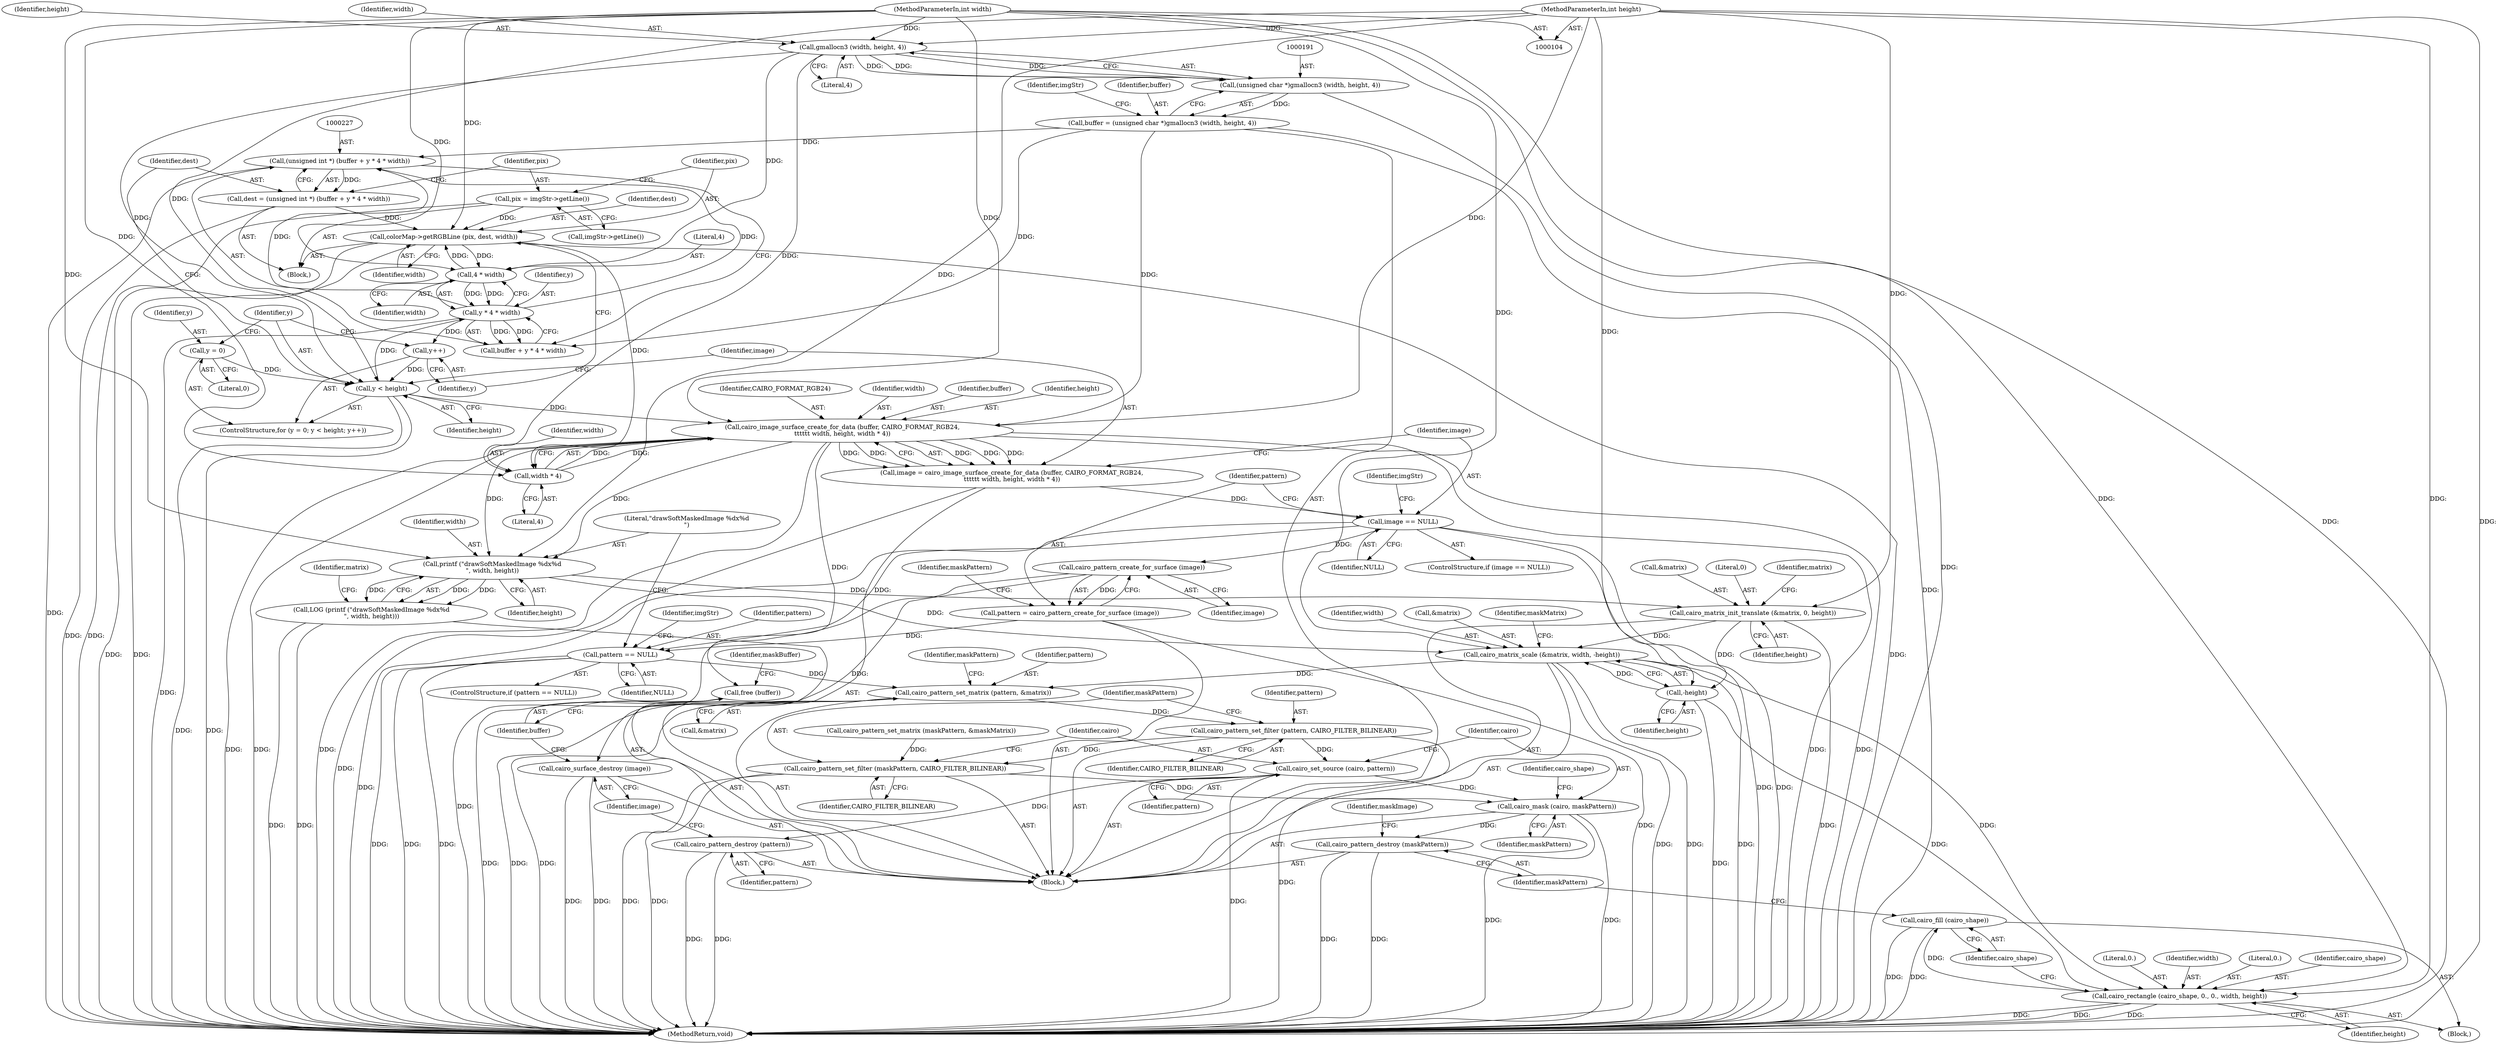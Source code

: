 digraph "0_poppler_7b2d314a61fd0e12f47c62996cb49ec0d1ba747a_3@API" {
"1000244" [label="(Call,cairo_image_surface_create_for_data (buffer, CAIRO_FORMAT_RGB24,\n\t\t\t\t\t\t width, height, width * 4))"];
"1000188" [label="(Call,buffer = (unsigned char *)gmallocn3 (width, height, 4))"];
"1000190" [label="(Call,(unsigned char *)gmallocn3 (width, height, 4))"];
"1000192" [label="(Call,gmallocn3 (width, height, 4))"];
"1000108" [label="(MethodParameterIn,int width)"];
"1000109" [label="(MethodParameterIn,int height)"];
"1000249" [label="(Call,width * 4)"];
"1000238" [label="(Call,colorMap->getRGBLine (pix, dest, width))"];
"1000235" [label="(Call,pix = imgStr->getLine())"];
"1000224" [label="(Call,dest = (unsigned int *) (buffer + y * 4 * width))"];
"1000226" [label="(Call,(unsigned int *) (buffer + y * 4 * width))"];
"1000230" [label="(Call,y * 4 * width)"];
"1000218" [label="(Call,y < height)"];
"1000215" [label="(Call,y = 0)"];
"1000221" [label="(Call,y++)"];
"1000232" [label="(Call,4 * width)"];
"1000242" [label="(Call,image = cairo_image_surface_create_for_data (buffer, CAIRO_FORMAT_RGB24,\n\t\t\t\t\t\t width, height, width * 4))"];
"1000253" [label="(Call,image == NULL)"];
"1000262" [label="(Call,cairo_pattern_create_for_surface (image))"];
"1000260" [label="(Call,pattern = cairo_pattern_create_for_surface (image))"];
"1000269" [label="(Call,pattern == NULL)"];
"1000303" [label="(Call,cairo_pattern_set_matrix (pattern, &matrix))"];
"1000311" [label="(Call,cairo_pattern_set_filter (pattern, CAIRO_FILTER_BILINEAR))"];
"1000314" [label="(Call,cairo_pattern_set_filter (maskPattern, CAIRO_FILTER_BILINEAR))"];
"1000320" [label="(Call,cairo_mask (cairo, maskPattern))"];
"1000334" [label="(Call,cairo_pattern_destroy (maskPattern))"];
"1000317" [label="(Call,cairo_set_source (cairo, pattern))"];
"1000338" [label="(Call,cairo_pattern_destroy (pattern))"];
"1000340" [label="(Call,cairo_surface_destroy (image))"];
"1000277" [label="(Call,printf (\"drawSoftMaskedImage %dx%d\n\", width, height))"];
"1000276" [label="(Call,LOG (printf (\"drawSoftMaskedImage %dx%d\n\", width, height)))"];
"1000281" [label="(Call,cairo_matrix_init_translate (&matrix, 0, height))"];
"1000286" [label="(Call,cairo_matrix_scale (&matrix, width, -height))"];
"1000326" [label="(Call,cairo_rectangle (cairo_shape, 0., 0., width, height))"];
"1000332" [label="(Call,cairo_fill (cairo_shape))"];
"1000290" [label="(Call,-height)"];
"1000342" [label="(Call,free (buffer))"];
"1000342" [label="(Call,free (buffer))"];
"1000343" [label="(Identifier,buffer)"];
"1000250" [label="(Identifier,width)"];
"1000277" [label="(Call,printf (\"drawSoftMaskedImage %dx%d\n\", width, height))"];
"1000288" [label="(Identifier,matrix)"];
"1000282" [label="(Call,&matrix)"];
"1000333" [label="(Identifier,cairo_shape)"];
"1000276" [label="(Call,LOG (printf (\"drawSoftMaskedImage %dx%d\n\", width, height)))"];
"1000194" [label="(Identifier,height)"];
"1000325" [label="(Block,)"];
"1000278" [label="(Literal,\"drawSoftMaskedImage %dx%d\n\")"];
"1000294" [label="(Identifier,maskMatrix)"];
"1000197" [label="(Identifier,imgStr)"];
"1000303" [label="(Call,cairo_pattern_set_matrix (pattern, &matrix))"];
"1000216" [label="(Identifier,y)"];
"1000338" [label="(Call,cairo_pattern_destroy (pattern))"];
"1000222" [label="(Identifier,y)"];
"1000236" [label="(Identifier,pix)"];
"1000345" [label="(Identifier,maskBuffer)"];
"1000190" [label="(Call,(unsigned char *)gmallocn3 (width, height, 4))"];
"1000308" [label="(Identifier,maskPattern)"];
"1000260" [label="(Call,pattern = cairo_pattern_create_for_surface (image))"];
"1000193" [label="(Identifier,width)"];
"1000188" [label="(Call,buffer = (unsigned char *)gmallocn3 (width, height, 4))"];
"1000253" [label="(Call,image == NULL)"];
"1000249" [label="(Call,width * 4)"];
"1000334" [label="(Call,cairo_pattern_destroy (maskPattern))"];
"1000217" [label="(Literal,0)"];
"1000234" [label="(Identifier,width)"];
"1000108" [label="(MethodParameterIn,int width)"];
"1000195" [label="(Literal,4)"];
"1000337" [label="(Identifier,maskImage)"];
"1000285" [label="(Identifier,height)"];
"1000238" [label="(Call,colorMap->getRGBLine (pix, dest, width))"];
"1000251" [label="(Literal,4)"];
"1000311" [label="(Call,cairo_pattern_set_filter (pattern, CAIRO_FILTER_BILINEAR))"];
"1000241" [label="(Identifier,width)"];
"1000340" [label="(Call,cairo_surface_destroy (image))"];
"1000232" [label="(Call,4 * width)"];
"1000269" [label="(Call,pattern == NULL)"];
"1000305" [label="(Call,&matrix)"];
"1000214" [label="(ControlStructure,for (y = 0; y < height; y++))"];
"1000189" [label="(Identifier,buffer)"];
"1000261" [label="(Identifier,pattern)"];
"1000233" [label="(Literal,4)"];
"1000265" [label="(Identifier,maskPattern)"];
"1000322" [label="(Identifier,maskPattern)"];
"1000271" [label="(Identifier,NULL)"];
"1000328" [label="(Literal,0.)"];
"1000280" [label="(Identifier,height)"];
"1000231" [label="(Identifier,y)"];
"1000318" [label="(Identifier,cairo)"];
"1000248" [label="(Identifier,height)"];
"1000314" [label="(Call,cairo_pattern_set_filter (maskPattern, CAIRO_FILTER_BILINEAR))"];
"1000268" [label="(ControlStructure,if (pattern == NULL))"];
"1000221" [label="(Call,y++)"];
"1000262" [label="(Call,cairo_pattern_create_for_surface (image))"];
"1000341" [label="(Identifier,image)"];
"1000286" [label="(Call,cairo_matrix_scale (&matrix, width, -height))"];
"1000290" [label="(Call,-height)"];
"1000258" [label="(Identifier,imgStr)"];
"1000246" [label="(Identifier,CAIRO_FORMAT_RGB24)"];
"1000291" [label="(Identifier,height)"];
"1000330" [label="(Identifier,width)"];
"1000220" [label="(Identifier,height)"];
"1000332" [label="(Call,cairo_fill (cairo_shape))"];
"1000263" [label="(Identifier,image)"];
"1000223" [label="(Block,)"];
"1000307" [label="(Call,cairo_pattern_set_matrix (maskPattern, &maskMatrix))"];
"1000320" [label="(Call,cairo_mask (cairo, maskPattern))"];
"1000252" [label="(ControlStructure,if (image == NULL))"];
"1000281" [label="(Call,cairo_matrix_init_translate (&matrix, 0, height))"];
"1000331" [label="(Identifier,height)"];
"1000225" [label="(Identifier,dest)"];
"1000239" [label="(Identifier,pix)"];
"1000289" [label="(Identifier,width)"];
"1000215" [label="(Call,y = 0)"];
"1000219" [label="(Identifier,y)"];
"1000279" [label="(Identifier,width)"];
"1000115" [label="(Block,)"];
"1000287" [label="(Call,&matrix)"];
"1000321" [label="(Identifier,cairo)"];
"1000244" [label="(Call,cairo_image_surface_create_for_data (buffer, CAIRO_FORMAT_RGB24,\n\t\t\t\t\t\t width, height, width * 4))"];
"1000192" [label="(Call,gmallocn3 (width, height, 4))"];
"1000230" [label="(Call,y * 4 * width)"];
"1000242" [label="(Call,image = cairo_image_surface_create_for_data (buffer, CAIRO_FORMAT_RGB24,\n\t\t\t\t\t\t width, height, width * 4))"];
"1000312" [label="(Identifier,pattern)"];
"1000329" [label="(Literal,0.)"];
"1000317" [label="(Call,cairo_set_source (cairo, pattern))"];
"1000274" [label="(Identifier,imgStr)"];
"1000339" [label="(Identifier,pattern)"];
"1000284" [label="(Literal,0)"];
"1000304" [label="(Identifier,pattern)"];
"1000283" [label="(Identifier,matrix)"];
"1000270" [label="(Identifier,pattern)"];
"1000224" [label="(Call,dest = (unsigned int *) (buffer + y * 4 * width))"];
"1000247" [label="(Identifier,width)"];
"1000255" [label="(Identifier,NULL)"];
"1000327" [label="(Identifier,cairo_shape)"];
"1000324" [label="(Identifier,cairo_shape)"];
"1000235" [label="(Call,pix = imgStr->getLine())"];
"1000218" [label="(Call,y < height)"];
"1000228" [label="(Call,buffer + y * 4 * width)"];
"1000348" [label="(MethodReturn,void)"];
"1000326" [label="(Call,cairo_rectangle (cairo_shape, 0., 0., width, height))"];
"1000109" [label="(MethodParameterIn,int height)"];
"1000315" [label="(Identifier,maskPattern)"];
"1000254" [label="(Identifier,image)"];
"1000237" [label="(Call,imgStr->getLine())"];
"1000319" [label="(Identifier,pattern)"];
"1000313" [label="(Identifier,CAIRO_FILTER_BILINEAR)"];
"1000240" [label="(Identifier,dest)"];
"1000245" [label="(Identifier,buffer)"];
"1000335" [label="(Identifier,maskPattern)"];
"1000316" [label="(Identifier,CAIRO_FILTER_BILINEAR)"];
"1000243" [label="(Identifier,image)"];
"1000226" [label="(Call,(unsigned int *) (buffer + y * 4 * width))"];
"1000244" -> "1000242"  [label="AST: "];
"1000244" -> "1000249"  [label="CFG: "];
"1000245" -> "1000244"  [label="AST: "];
"1000246" -> "1000244"  [label="AST: "];
"1000247" -> "1000244"  [label="AST: "];
"1000248" -> "1000244"  [label="AST: "];
"1000249" -> "1000244"  [label="AST: "];
"1000242" -> "1000244"  [label="CFG: "];
"1000244" -> "1000348"  [label="DDG: "];
"1000244" -> "1000348"  [label="DDG: "];
"1000244" -> "1000348"  [label="DDG: "];
"1000244" -> "1000348"  [label="DDG: "];
"1000244" -> "1000348"  [label="DDG: "];
"1000244" -> "1000242"  [label="DDG: "];
"1000244" -> "1000242"  [label="DDG: "];
"1000244" -> "1000242"  [label="DDG: "];
"1000244" -> "1000242"  [label="DDG: "];
"1000244" -> "1000242"  [label="DDG: "];
"1000188" -> "1000244"  [label="DDG: "];
"1000249" -> "1000244"  [label="DDG: "];
"1000249" -> "1000244"  [label="DDG: "];
"1000108" -> "1000244"  [label="DDG: "];
"1000218" -> "1000244"  [label="DDG: "];
"1000109" -> "1000244"  [label="DDG: "];
"1000244" -> "1000277"  [label="DDG: "];
"1000244" -> "1000277"  [label="DDG: "];
"1000244" -> "1000342"  [label="DDG: "];
"1000188" -> "1000115"  [label="AST: "];
"1000188" -> "1000190"  [label="CFG: "];
"1000189" -> "1000188"  [label="AST: "];
"1000190" -> "1000188"  [label="AST: "];
"1000197" -> "1000188"  [label="CFG: "];
"1000188" -> "1000348"  [label="DDG: "];
"1000190" -> "1000188"  [label="DDG: "];
"1000188" -> "1000226"  [label="DDG: "];
"1000188" -> "1000228"  [label="DDG: "];
"1000190" -> "1000192"  [label="CFG: "];
"1000191" -> "1000190"  [label="AST: "];
"1000192" -> "1000190"  [label="AST: "];
"1000190" -> "1000348"  [label="DDG: "];
"1000192" -> "1000190"  [label="DDG: "];
"1000192" -> "1000190"  [label="DDG: "];
"1000192" -> "1000190"  [label="DDG: "];
"1000192" -> "1000195"  [label="CFG: "];
"1000193" -> "1000192"  [label="AST: "];
"1000194" -> "1000192"  [label="AST: "];
"1000195" -> "1000192"  [label="AST: "];
"1000108" -> "1000192"  [label="DDG: "];
"1000109" -> "1000192"  [label="DDG: "];
"1000192" -> "1000218"  [label="DDG: "];
"1000192" -> "1000232"  [label="DDG: "];
"1000192" -> "1000249"  [label="DDG: "];
"1000108" -> "1000104"  [label="AST: "];
"1000108" -> "1000348"  [label="DDG: "];
"1000108" -> "1000232"  [label="DDG: "];
"1000108" -> "1000238"  [label="DDG: "];
"1000108" -> "1000249"  [label="DDG: "];
"1000108" -> "1000277"  [label="DDG: "];
"1000108" -> "1000286"  [label="DDG: "];
"1000108" -> "1000326"  [label="DDG: "];
"1000109" -> "1000104"  [label="AST: "];
"1000109" -> "1000348"  [label="DDG: "];
"1000109" -> "1000218"  [label="DDG: "];
"1000109" -> "1000277"  [label="DDG: "];
"1000109" -> "1000281"  [label="DDG: "];
"1000109" -> "1000290"  [label="DDG: "];
"1000109" -> "1000326"  [label="DDG: "];
"1000249" -> "1000251"  [label="CFG: "];
"1000250" -> "1000249"  [label="AST: "];
"1000251" -> "1000249"  [label="AST: "];
"1000238" -> "1000249"  [label="DDG: "];
"1000238" -> "1000223"  [label="AST: "];
"1000238" -> "1000241"  [label="CFG: "];
"1000239" -> "1000238"  [label="AST: "];
"1000240" -> "1000238"  [label="AST: "];
"1000241" -> "1000238"  [label="AST: "];
"1000222" -> "1000238"  [label="CFG: "];
"1000238" -> "1000348"  [label="DDG: "];
"1000238" -> "1000348"  [label="DDG: "];
"1000238" -> "1000348"  [label="DDG: "];
"1000238" -> "1000232"  [label="DDG: "];
"1000235" -> "1000238"  [label="DDG: "];
"1000224" -> "1000238"  [label="DDG: "];
"1000232" -> "1000238"  [label="DDG: "];
"1000235" -> "1000223"  [label="AST: "];
"1000235" -> "1000237"  [label="CFG: "];
"1000236" -> "1000235"  [label="AST: "];
"1000237" -> "1000235"  [label="AST: "];
"1000239" -> "1000235"  [label="CFG: "];
"1000235" -> "1000348"  [label="DDG: "];
"1000224" -> "1000223"  [label="AST: "];
"1000224" -> "1000226"  [label="CFG: "];
"1000225" -> "1000224"  [label="AST: "];
"1000226" -> "1000224"  [label="AST: "];
"1000236" -> "1000224"  [label="CFG: "];
"1000224" -> "1000348"  [label="DDG: "];
"1000226" -> "1000224"  [label="DDG: "];
"1000226" -> "1000228"  [label="CFG: "];
"1000227" -> "1000226"  [label="AST: "];
"1000228" -> "1000226"  [label="AST: "];
"1000226" -> "1000348"  [label="DDG: "];
"1000230" -> "1000226"  [label="DDG: "];
"1000230" -> "1000226"  [label="DDG: "];
"1000230" -> "1000228"  [label="AST: "];
"1000230" -> "1000232"  [label="CFG: "];
"1000231" -> "1000230"  [label="AST: "];
"1000232" -> "1000230"  [label="AST: "];
"1000228" -> "1000230"  [label="CFG: "];
"1000230" -> "1000348"  [label="DDG: "];
"1000230" -> "1000221"  [label="DDG: "];
"1000230" -> "1000228"  [label="DDG: "];
"1000230" -> "1000228"  [label="DDG: "];
"1000218" -> "1000230"  [label="DDG: "];
"1000232" -> "1000230"  [label="DDG: "];
"1000232" -> "1000230"  [label="DDG: "];
"1000218" -> "1000214"  [label="AST: "];
"1000218" -> "1000220"  [label="CFG: "];
"1000219" -> "1000218"  [label="AST: "];
"1000220" -> "1000218"  [label="AST: "];
"1000225" -> "1000218"  [label="CFG: "];
"1000243" -> "1000218"  [label="CFG: "];
"1000218" -> "1000348"  [label="DDG: "];
"1000218" -> "1000348"  [label="DDG: "];
"1000215" -> "1000218"  [label="DDG: "];
"1000221" -> "1000218"  [label="DDG: "];
"1000215" -> "1000214"  [label="AST: "];
"1000215" -> "1000217"  [label="CFG: "];
"1000216" -> "1000215"  [label="AST: "];
"1000217" -> "1000215"  [label="AST: "];
"1000219" -> "1000215"  [label="CFG: "];
"1000221" -> "1000214"  [label="AST: "];
"1000221" -> "1000222"  [label="CFG: "];
"1000222" -> "1000221"  [label="AST: "];
"1000219" -> "1000221"  [label="CFG: "];
"1000232" -> "1000234"  [label="CFG: "];
"1000233" -> "1000232"  [label="AST: "];
"1000234" -> "1000232"  [label="AST: "];
"1000242" -> "1000115"  [label="AST: "];
"1000243" -> "1000242"  [label="AST: "];
"1000254" -> "1000242"  [label="CFG: "];
"1000242" -> "1000348"  [label="DDG: "];
"1000242" -> "1000253"  [label="DDG: "];
"1000253" -> "1000252"  [label="AST: "];
"1000253" -> "1000255"  [label="CFG: "];
"1000254" -> "1000253"  [label="AST: "];
"1000255" -> "1000253"  [label="AST: "];
"1000258" -> "1000253"  [label="CFG: "];
"1000261" -> "1000253"  [label="CFG: "];
"1000253" -> "1000348"  [label="DDG: "];
"1000253" -> "1000348"  [label="DDG: "];
"1000253" -> "1000348"  [label="DDG: "];
"1000253" -> "1000262"  [label="DDG: "];
"1000253" -> "1000269"  [label="DDG: "];
"1000262" -> "1000260"  [label="AST: "];
"1000262" -> "1000263"  [label="CFG: "];
"1000263" -> "1000262"  [label="AST: "];
"1000260" -> "1000262"  [label="CFG: "];
"1000262" -> "1000348"  [label="DDG: "];
"1000262" -> "1000260"  [label="DDG: "];
"1000262" -> "1000340"  [label="DDG: "];
"1000260" -> "1000115"  [label="AST: "];
"1000261" -> "1000260"  [label="AST: "];
"1000265" -> "1000260"  [label="CFG: "];
"1000260" -> "1000348"  [label="DDG: "];
"1000260" -> "1000269"  [label="DDG: "];
"1000269" -> "1000268"  [label="AST: "];
"1000269" -> "1000271"  [label="CFG: "];
"1000270" -> "1000269"  [label="AST: "];
"1000271" -> "1000269"  [label="AST: "];
"1000274" -> "1000269"  [label="CFG: "];
"1000278" -> "1000269"  [label="CFG: "];
"1000269" -> "1000348"  [label="DDG: "];
"1000269" -> "1000348"  [label="DDG: "];
"1000269" -> "1000348"  [label="DDG: "];
"1000269" -> "1000303"  [label="DDG: "];
"1000303" -> "1000115"  [label="AST: "];
"1000303" -> "1000305"  [label="CFG: "];
"1000304" -> "1000303"  [label="AST: "];
"1000305" -> "1000303"  [label="AST: "];
"1000308" -> "1000303"  [label="CFG: "];
"1000303" -> "1000348"  [label="DDG: "];
"1000303" -> "1000348"  [label="DDG: "];
"1000286" -> "1000303"  [label="DDG: "];
"1000303" -> "1000311"  [label="DDG: "];
"1000311" -> "1000115"  [label="AST: "];
"1000311" -> "1000313"  [label="CFG: "];
"1000312" -> "1000311"  [label="AST: "];
"1000313" -> "1000311"  [label="AST: "];
"1000315" -> "1000311"  [label="CFG: "];
"1000311" -> "1000348"  [label="DDG: "];
"1000311" -> "1000314"  [label="DDG: "];
"1000311" -> "1000317"  [label="DDG: "];
"1000314" -> "1000115"  [label="AST: "];
"1000314" -> "1000316"  [label="CFG: "];
"1000315" -> "1000314"  [label="AST: "];
"1000316" -> "1000314"  [label="AST: "];
"1000318" -> "1000314"  [label="CFG: "];
"1000314" -> "1000348"  [label="DDG: "];
"1000314" -> "1000348"  [label="DDG: "];
"1000307" -> "1000314"  [label="DDG: "];
"1000314" -> "1000320"  [label="DDG: "];
"1000320" -> "1000115"  [label="AST: "];
"1000320" -> "1000322"  [label="CFG: "];
"1000321" -> "1000320"  [label="AST: "];
"1000322" -> "1000320"  [label="AST: "];
"1000324" -> "1000320"  [label="CFG: "];
"1000320" -> "1000348"  [label="DDG: "];
"1000320" -> "1000348"  [label="DDG: "];
"1000317" -> "1000320"  [label="DDG: "];
"1000320" -> "1000334"  [label="DDG: "];
"1000334" -> "1000115"  [label="AST: "];
"1000334" -> "1000335"  [label="CFG: "];
"1000335" -> "1000334"  [label="AST: "];
"1000337" -> "1000334"  [label="CFG: "];
"1000334" -> "1000348"  [label="DDG: "];
"1000334" -> "1000348"  [label="DDG: "];
"1000317" -> "1000115"  [label="AST: "];
"1000317" -> "1000319"  [label="CFG: "];
"1000318" -> "1000317"  [label="AST: "];
"1000319" -> "1000317"  [label="AST: "];
"1000321" -> "1000317"  [label="CFG: "];
"1000317" -> "1000348"  [label="DDG: "];
"1000317" -> "1000338"  [label="DDG: "];
"1000338" -> "1000115"  [label="AST: "];
"1000338" -> "1000339"  [label="CFG: "];
"1000339" -> "1000338"  [label="AST: "];
"1000341" -> "1000338"  [label="CFG: "];
"1000338" -> "1000348"  [label="DDG: "];
"1000338" -> "1000348"  [label="DDG: "];
"1000340" -> "1000115"  [label="AST: "];
"1000340" -> "1000341"  [label="CFG: "];
"1000341" -> "1000340"  [label="AST: "];
"1000343" -> "1000340"  [label="CFG: "];
"1000340" -> "1000348"  [label="DDG: "];
"1000340" -> "1000348"  [label="DDG: "];
"1000277" -> "1000276"  [label="AST: "];
"1000277" -> "1000280"  [label="CFG: "];
"1000278" -> "1000277"  [label="AST: "];
"1000279" -> "1000277"  [label="AST: "];
"1000280" -> "1000277"  [label="AST: "];
"1000276" -> "1000277"  [label="CFG: "];
"1000277" -> "1000276"  [label="DDG: "];
"1000277" -> "1000276"  [label="DDG: "];
"1000277" -> "1000276"  [label="DDG: "];
"1000277" -> "1000281"  [label="DDG: "];
"1000277" -> "1000286"  [label="DDG: "];
"1000276" -> "1000115"  [label="AST: "];
"1000283" -> "1000276"  [label="CFG: "];
"1000276" -> "1000348"  [label="DDG: "];
"1000276" -> "1000348"  [label="DDG: "];
"1000281" -> "1000115"  [label="AST: "];
"1000281" -> "1000285"  [label="CFG: "];
"1000282" -> "1000281"  [label="AST: "];
"1000284" -> "1000281"  [label="AST: "];
"1000285" -> "1000281"  [label="AST: "];
"1000288" -> "1000281"  [label="CFG: "];
"1000281" -> "1000348"  [label="DDG: "];
"1000281" -> "1000286"  [label="DDG: "];
"1000281" -> "1000290"  [label="DDG: "];
"1000286" -> "1000115"  [label="AST: "];
"1000286" -> "1000290"  [label="CFG: "];
"1000287" -> "1000286"  [label="AST: "];
"1000289" -> "1000286"  [label="AST: "];
"1000290" -> "1000286"  [label="AST: "];
"1000294" -> "1000286"  [label="CFG: "];
"1000286" -> "1000348"  [label="DDG: "];
"1000286" -> "1000348"  [label="DDG: "];
"1000286" -> "1000348"  [label="DDG: "];
"1000290" -> "1000286"  [label="DDG: "];
"1000286" -> "1000326"  [label="DDG: "];
"1000326" -> "1000325"  [label="AST: "];
"1000326" -> "1000331"  [label="CFG: "];
"1000327" -> "1000326"  [label="AST: "];
"1000328" -> "1000326"  [label="AST: "];
"1000329" -> "1000326"  [label="AST: "];
"1000330" -> "1000326"  [label="AST: "];
"1000331" -> "1000326"  [label="AST: "];
"1000333" -> "1000326"  [label="CFG: "];
"1000326" -> "1000348"  [label="DDG: "];
"1000326" -> "1000348"  [label="DDG: "];
"1000326" -> "1000348"  [label="DDG: "];
"1000290" -> "1000326"  [label="DDG: "];
"1000326" -> "1000332"  [label="DDG: "];
"1000332" -> "1000325"  [label="AST: "];
"1000332" -> "1000333"  [label="CFG: "];
"1000333" -> "1000332"  [label="AST: "];
"1000335" -> "1000332"  [label="CFG: "];
"1000332" -> "1000348"  [label="DDG: "];
"1000332" -> "1000348"  [label="DDG: "];
"1000290" -> "1000291"  [label="CFG: "];
"1000291" -> "1000290"  [label="AST: "];
"1000290" -> "1000348"  [label="DDG: "];
"1000342" -> "1000115"  [label="AST: "];
"1000342" -> "1000343"  [label="CFG: "];
"1000343" -> "1000342"  [label="AST: "];
"1000345" -> "1000342"  [label="CFG: "];
"1000342" -> "1000348"  [label="DDG: "];
}
